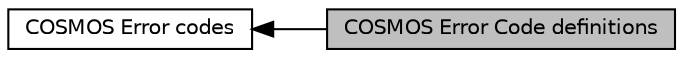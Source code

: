 digraph "COSMOS Error Code definitions"
{
  edge [fontname="Helvetica",fontsize="10",labelfontname="Helvetica",labelfontsize="10"];
  node [fontname="Helvetica",fontsize="10",shape=record];
  rankdir=LR;
  Node0 [label="COSMOS Error Code definitions",height=0.2,width=0.4,color="black", fillcolor="grey75", style="filled", fontcolor="black"];
  Node1 [label="COSMOS Error codes",height=0.2,width=0.4,color="black", fillcolor="white", style="filled",URL="$group__error.html"];
  Node1->Node0 [shape=plaintext, dir="back", style="solid"];
}
